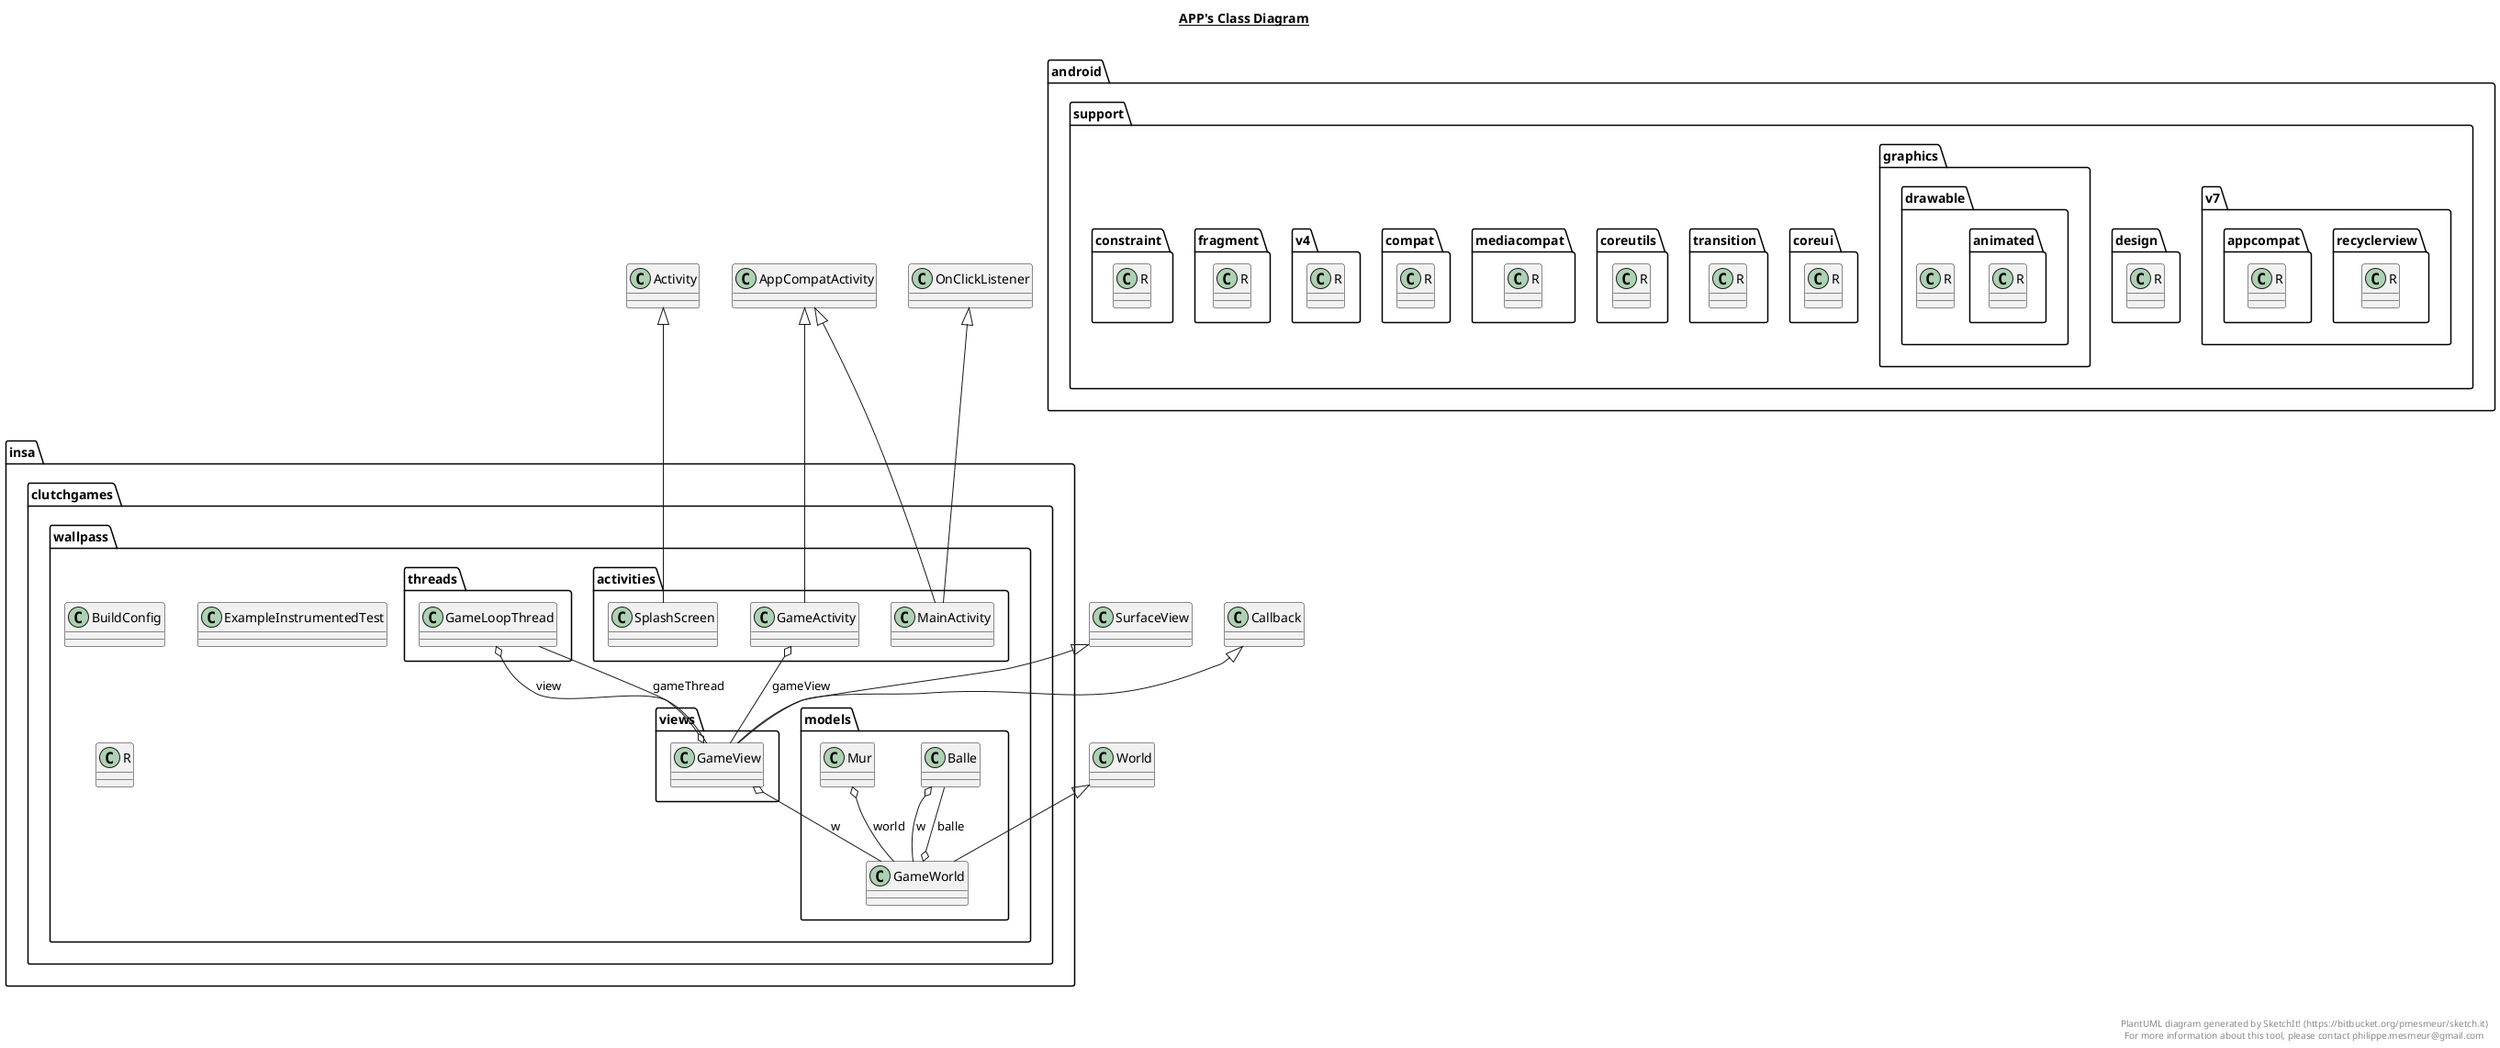 @startuml

title __APP's Class Diagram__\n

  package insa.clutchgames.wallpass {
    package insa.clutchgames.wallpass.models {
      class Balle {
      }
    }
  }
  

  package insa.clutchgames.wallpass {
    class BuildConfig {
    }
  }
  

  package insa.clutchgames.wallpass {
    class ExampleInstrumentedTest {
    }
  }
  

  package insa.clutchgames.wallpass {
    package insa.clutchgames.wallpass.activities {
      class GameActivity {
      }
    }
  }
  

  package insa.clutchgames.wallpass {
    package insa.clutchgames.wallpass.threads {
      class GameLoopThread {
      }
    }
  }
  

  package insa.clutchgames.wallpass {
    package insa.clutchgames.wallpass.views {
      class GameView {
      }
    }
  }
  

  package insa.clutchgames.wallpass {
    package insa.clutchgames.wallpass.models {
      class GameWorld {
      }
    }
  }
  

  package insa.clutchgames.wallpass {
    package insa.clutchgames.wallpass.activities {
      class MainActivity {
      }
    }
  }
  

  package insa.clutchgames.wallpass {
    package insa.clutchgames.wallpass.models {
      class Mur {
      }
    }
  }
  

  package android.support.v7.recyclerview {
    class R {
    }
  }
  

  package insa.clutchgames.wallpass {
    class R {
    }
  }
  

  package android.support.design {
    class R {
    }
  }
  

  package android.support.graphics.drawable {
    package android.support.graphics.drawable.animated {
      class R {
      }
    }
  }
  

  package android.support.coreui {
    class R {
    }
  }
  

  package android.support.transition {
    class R {
    }
  }
  

  package android.support.coreutils {
    class R {
    }
  }
  

  package android.support.mediacompat {
    class R {
    }
  }
  

  package android.support.compat {
    class R {
    }
  }
  

  package android.support.graphics.drawable {
    class R {
    }
  }
  

  package android.support.v7.appcompat {
    class R {
    }
  }
  

  package android.support.v4 {
    class R {
    }
  }
  

  package android.support.fragment {
    class R {
    }
  }
  

  package android.support.constraint {
    class R {
    }
  }
  

  package insa.clutchgames.wallpass {
    package insa.clutchgames.wallpass.activities {
      class SplashScreen {
      }
    }
  }
  

  Balle o-- GameWorld : w
  GameActivity -up-|> AppCompatActivity
  GameActivity o-- GameView : gameView
  GameLoopThread o-- GameView : view
  GameView -up-|> Callback
  GameView -up-|> SurfaceView
  GameView o-- GameLoopThread : gameThread
  GameView o-- GameWorld : w
  GameWorld -up-|> World
  GameWorld o-- Balle : balle
  MainActivity -up-|> OnClickListener
  MainActivity -up-|> AppCompatActivity
  Mur o-- GameWorld : world
  SplashScreen -up-|> Activity


right footer


PlantUML diagram generated by SketchIt! (https://bitbucket.org/pmesmeur/sketch.it)
For more information about this tool, please contact philippe.mesmeur@gmail.com
endfooter

@enduml
